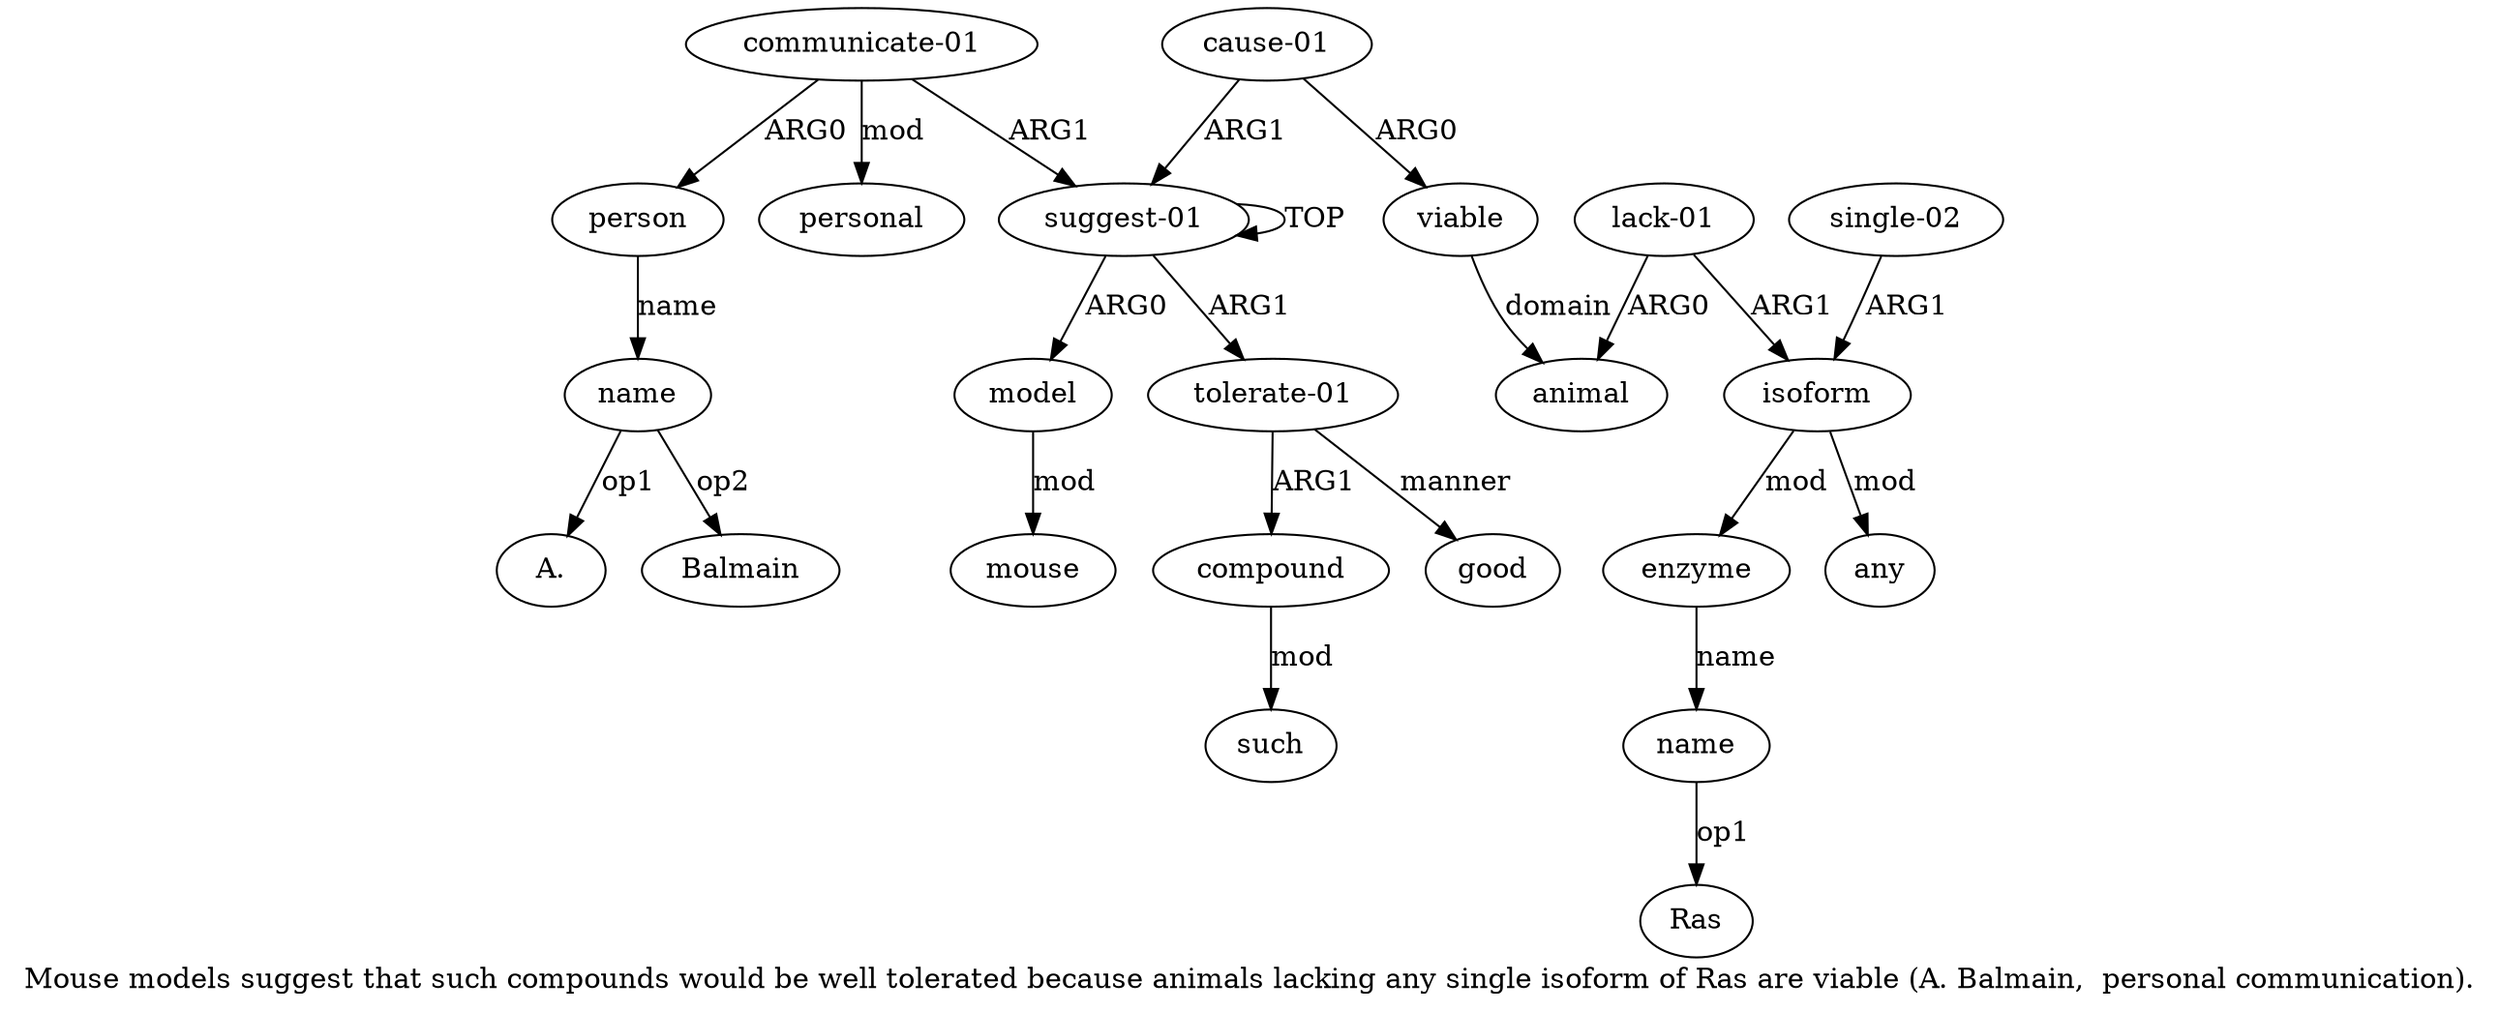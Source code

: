 digraph  {
	graph [label="Mouse models suggest that such compounds would be well tolerated because animals lacking any single isoform of Ras are viable (A. \
Balmain,  personal communication)."];
	node [label="\N"];
	"a18 A."	 [color=black,
		gold_ind=-1,
		gold_label="A.",
		label="A.",
		test_ind=-1,
		test_label="A."];
	"a15 Ras"	 [color=black,
		gold_ind=-1,
		gold_label=Ras,
		label=Ras,
		test_ind=-1,
		test_label=Ras];
	a15	 [color=black,
		gold_ind=15,
		gold_label=name,
		label=name,
		test_ind=15,
		test_label=name];
	a15 -> "a15 Ras" [key=0,
	color=black,
	gold_label=op1,
	label=op1,
	test_label=op1];
a14 [color=black,
	gold_ind=14,
	gold_label=enzyme,
	label=enzyme,
	test_ind=14,
	test_label=enzyme];
a14 -> a15 [key=0,
color=black,
gold_label=name,
label=name,
test_label=name];
a17 [color=black,
gold_ind=17,
gold_label=person,
label=person,
test_ind=17,
test_label=person];
a18 [color=black,
gold_ind=18,
gold_label=name,
label=name,
test_ind=18,
test_label=name];
a17 -> a18 [key=0,
color=black,
gold_label=name,
label=name,
test_label=name];
a16 [color=black,
gold_ind=16,
gold_label="communicate-01",
label="communicate-01",
test_ind=16,
test_label="communicate-01"];
a16 -> a17 [key=0,
color=black,
gold_label=ARG0,
label=ARG0,
test_label=ARG0];
a19 [color=black,
gold_ind=19,
gold_label=personal,
label=personal,
test_ind=19,
test_label=personal];
a16 -> a19 [key=0,
color=black,
gold_label=mod,
label=mod,
test_label=mod];
a0 [color=black,
gold_ind=0,
gold_label="suggest-01",
label="suggest-01",
test_ind=0,
test_label="suggest-01"];
a16 -> a0 [key=0,
color=black,
gold_label=ARG1,
label=ARG1,
test_label=ARG1];
a11 [color=black,
gold_ind=11,
gold_label=isoform,
label=isoform,
test_ind=11,
test_label=isoform];
a11 -> a14 [key=0,
color=black,
gold_label=mod,
label=mod,
test_label=mod];
a13 [color=black,
gold_ind=13,
gold_label=any,
label=any,
test_ind=13,
test_label=any];
a11 -> a13 [key=0,
color=black,
gold_label=mod,
label=mod,
test_label=mod];
a10 [color=black,
gold_ind=10,
gold_label="lack-01",
label="lack-01",
test_ind=10,
test_label="lack-01"];
a10 -> a11 [key=0,
color=black,
gold_label=ARG1,
label=ARG1,
test_label=ARG1];
a9 [color=black,
gold_ind=9,
gold_label=animal,
label=animal,
test_ind=9,
test_label=animal];
a10 -> a9 [key=0,
color=black,
gold_label=ARG0,
label=ARG0,
test_label=ARG0];
a12 [color=black,
gold_ind=12,
gold_label="single-02",
label="single-02",
test_ind=12,
test_label="single-02"];
a12 -> a11 [key=0,
color=black,
gold_label=ARG1,
label=ARG1,
test_label=ARG1];
a18 -> "a18 A." [key=0,
color=black,
gold_label=op1,
label=op1,
test_label=op1];
"a18 Balmain" [color=black,
gold_ind=-1,
gold_label=Balmain,
label=Balmain,
test_ind=-1,
test_label=Balmain];
a18 -> "a18 Balmain" [key=0,
color=black,
gold_label=op2,
label=op2,
test_label=op2];
a1 [color=black,
gold_ind=1,
gold_label=model,
label=model,
test_ind=1,
test_label=model];
a2 [color=black,
gold_ind=2,
gold_label=mouse,
label=mouse,
test_ind=2,
test_label=mouse];
a1 -> a2 [key=0,
color=black,
gold_label=mod,
label=mod,
test_label=mod];
a0 -> a1 [key=0,
color=black,
gold_label=ARG0,
label=ARG0,
test_label=ARG0];
a0 -> a0 [key=0,
color=black,
gold_label=TOP,
label=TOP,
test_label=TOP];
a3 [color=black,
gold_ind=3,
gold_label="tolerate-01",
label="tolerate-01",
test_ind=3,
test_label="tolerate-01"];
a0 -> a3 [key=0,
color=black,
gold_label=ARG1,
label=ARG1,
test_label=ARG1];
a4 [color=black,
gold_ind=4,
gold_label=compound,
label=compound,
test_ind=4,
test_label=compound];
a3 -> a4 [key=0,
color=black,
gold_label=ARG1,
label=ARG1,
test_label=ARG1];
a6 [color=black,
gold_ind=6,
gold_label=good,
label=good,
test_ind=6,
test_label=good];
a3 -> a6 [key=0,
color=black,
gold_label=manner,
label=manner,
test_label=manner];
a5 [color=black,
gold_ind=5,
gold_label=such,
label=such,
test_ind=5,
test_label=such];
a4 -> a5 [key=0,
color=black,
gold_label=mod,
label=mod,
test_label=mod];
a7 [color=black,
gold_ind=7,
gold_label="cause-01",
label="cause-01",
test_ind=7,
test_label="cause-01"];
a7 -> a0 [key=0,
color=black,
gold_label=ARG1,
label=ARG1,
test_label=ARG1];
a8 [color=black,
gold_ind=8,
gold_label=viable,
label=viable,
test_ind=8,
test_label=viable];
a7 -> a8 [key=0,
color=black,
gold_label=ARG0,
label=ARG0,
test_label=ARG0];
a8 -> a9 [key=0,
color=black,
gold_label=domain,
label=domain,
test_label=domain];
}
